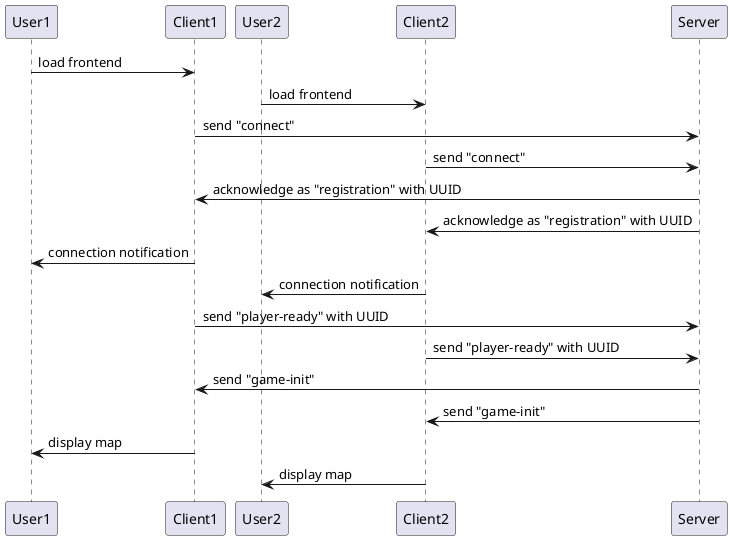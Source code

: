 @startuml two_clients_sequence_diagram

User1 -> Client1: load frontend
User2 -> Client2: load frontend
Client1 -> Server: send "connect"
Client2 -> Server: send "connect"
Server -> Client1: acknowledge as "registration" with UUID
Server -> Client2: acknowledge as "registration" with UUID
Client1 -> User1: connection notification
Client2 -> User2: connection notification
Client1 -> Server: send "player-ready" with UUID
Client2 -> Server: send "player-ready" with UUID
Server -> Client1: send "game-init"
Server -> Client2: send "game-init"
Client1 -> User1: display map
Client2 -> User2: display map

@enduml
